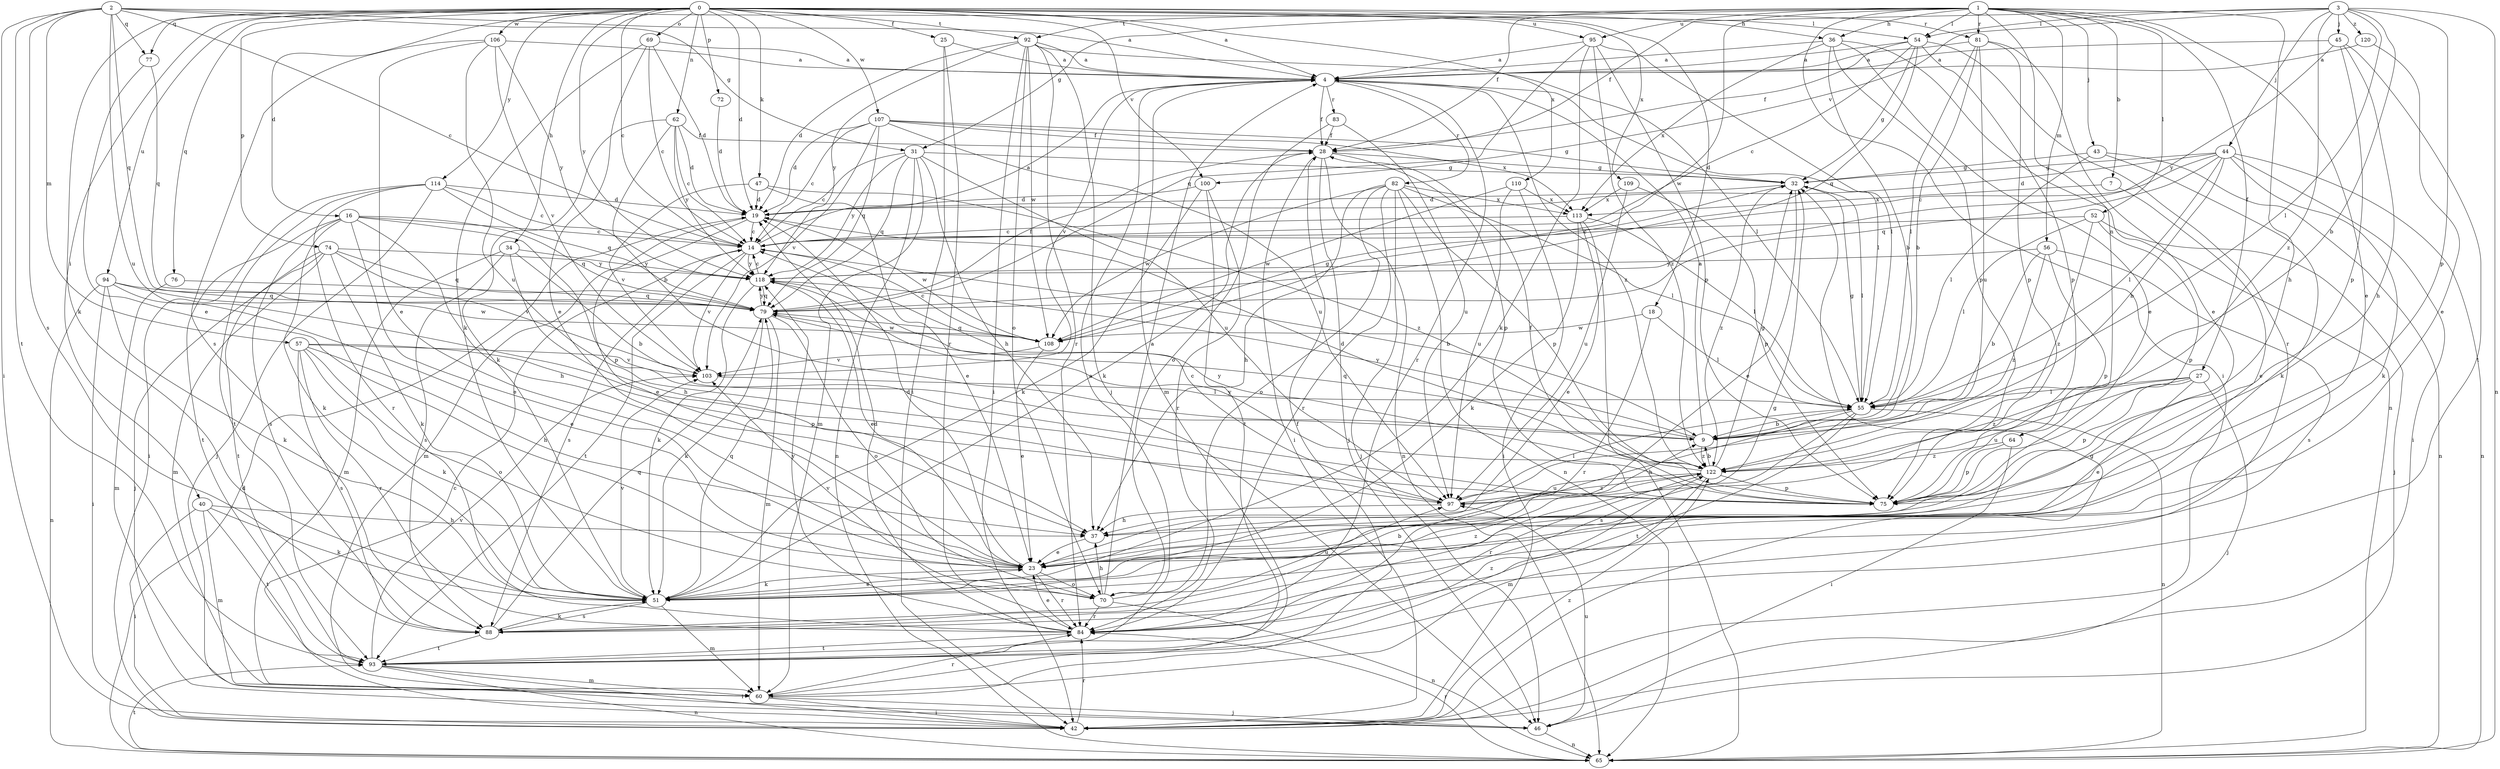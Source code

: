 strict digraph  {
0;
1;
2;
3;
4;
7;
9;
14;
16;
18;
19;
23;
25;
27;
28;
31;
32;
34;
36;
37;
40;
42;
43;
44;
45;
46;
47;
51;
52;
54;
55;
56;
57;
60;
62;
64;
65;
69;
70;
72;
74;
75;
76;
77;
79;
81;
82;
83;
84;
88;
92;
93;
94;
95;
97;
100;
103;
106;
107;
108;
109;
110;
113;
114;
118;
120;
122;
0 -> 4  [label=a];
0 -> 14  [label=c];
0 -> 16  [label=d];
0 -> 18  [label=d];
0 -> 19  [label=d];
0 -> 25  [label=f];
0 -> 34  [label=h];
0 -> 36  [label=h];
0 -> 40  [label=i];
0 -> 47  [label=k];
0 -> 51  [label=k];
0 -> 62  [label=n];
0 -> 69  [label=o];
0 -> 72  [label=p];
0 -> 74  [label=p];
0 -> 76  [label=q];
0 -> 77  [label=q];
0 -> 81  [label=r];
0 -> 92  [label=t];
0 -> 94  [label=u];
0 -> 95  [label=u];
0 -> 100  [label=v];
0 -> 106  [label=w];
0 -> 107  [label=w];
0 -> 109  [label=x];
0 -> 110  [label=x];
0 -> 114  [label=y];
0 -> 118  [label=y];
1 -> 7  [label=b];
1 -> 23  [label=e];
1 -> 27  [label=f];
1 -> 28  [label=f];
1 -> 31  [label=g];
1 -> 36  [label=h];
1 -> 37  [label=h];
1 -> 42  [label=i];
1 -> 43  [label=j];
1 -> 52  [label=l];
1 -> 54  [label=l];
1 -> 56  [label=m];
1 -> 64  [label=n];
1 -> 81  [label=r];
1 -> 92  [label=t];
1 -> 95  [label=u];
1 -> 108  [label=w];
2 -> 4  [label=a];
2 -> 14  [label=c];
2 -> 31  [label=g];
2 -> 42  [label=i];
2 -> 54  [label=l];
2 -> 57  [label=m];
2 -> 77  [label=q];
2 -> 79  [label=q];
2 -> 88  [label=s];
2 -> 93  [label=t];
2 -> 97  [label=u];
3 -> 9  [label=b];
3 -> 28  [label=f];
3 -> 44  [label=j];
3 -> 45  [label=j];
3 -> 54  [label=l];
3 -> 55  [label=l];
3 -> 65  [label=n];
3 -> 75  [label=p];
3 -> 100  [label=v];
3 -> 120  [label=z];
3 -> 122  [label=z];
4 -> 28  [label=f];
4 -> 55  [label=l];
4 -> 60  [label=m];
4 -> 82  [label=r];
4 -> 83  [label=r];
4 -> 84  [label=r];
4 -> 103  [label=v];
4 -> 122  [label=z];
7 -> 23  [label=e];
7 -> 113  [label=x];
9 -> 4  [label=a];
9 -> 79  [label=q];
9 -> 118  [label=y];
9 -> 122  [label=z];
14 -> 4  [label=a];
14 -> 9  [label=b];
14 -> 88  [label=s];
14 -> 93  [label=t];
14 -> 103  [label=v];
14 -> 118  [label=y];
16 -> 14  [label=c];
16 -> 23  [label=e];
16 -> 37  [label=h];
16 -> 51  [label=k];
16 -> 75  [label=p];
16 -> 79  [label=q];
16 -> 88  [label=s];
16 -> 93  [label=t];
18 -> 55  [label=l];
18 -> 84  [label=r];
18 -> 108  [label=w];
19 -> 14  [label=c];
19 -> 23  [label=e];
19 -> 60  [label=m];
19 -> 108  [label=w];
23 -> 19  [label=d];
23 -> 51  [label=k];
23 -> 70  [label=o];
23 -> 84  [label=r];
25 -> 4  [label=a];
25 -> 42  [label=i];
25 -> 84  [label=r];
27 -> 23  [label=e];
27 -> 46  [label=j];
27 -> 55  [label=l];
27 -> 75  [label=p];
27 -> 97  [label=u];
27 -> 122  [label=z];
28 -> 32  [label=g];
28 -> 42  [label=i];
28 -> 46  [label=j];
28 -> 51  [label=k];
28 -> 65  [label=n];
28 -> 75  [label=p];
31 -> 14  [label=c];
31 -> 32  [label=g];
31 -> 37  [label=h];
31 -> 60  [label=m];
31 -> 65  [label=n];
31 -> 79  [label=q];
31 -> 97  [label=u];
31 -> 118  [label=y];
32 -> 19  [label=d];
32 -> 23  [label=e];
32 -> 55  [label=l];
32 -> 122  [label=z];
34 -> 9  [label=b];
34 -> 37  [label=h];
34 -> 60  [label=m];
34 -> 88  [label=s];
34 -> 118  [label=y];
36 -> 4  [label=a];
36 -> 9  [label=b];
36 -> 23  [label=e];
36 -> 65  [label=n];
36 -> 75  [label=p];
36 -> 113  [label=x];
37 -> 23  [label=e];
40 -> 37  [label=h];
40 -> 42  [label=i];
40 -> 51  [label=k];
40 -> 60  [label=m];
40 -> 93  [label=t];
42 -> 14  [label=c];
42 -> 32  [label=g];
42 -> 84  [label=r];
42 -> 122  [label=z];
43 -> 32  [label=g];
43 -> 51  [label=k];
43 -> 55  [label=l];
43 -> 65  [label=n];
44 -> 9  [label=b];
44 -> 14  [label=c];
44 -> 19  [label=d];
44 -> 32  [label=g];
44 -> 42  [label=i];
44 -> 51  [label=k];
44 -> 55  [label=l];
44 -> 65  [label=n];
44 -> 79  [label=q];
45 -> 4  [label=a];
45 -> 37  [label=h];
45 -> 75  [label=p];
45 -> 93  [label=t];
45 -> 118  [label=y];
46 -> 65  [label=n];
46 -> 97  [label=u];
47 -> 19  [label=d];
47 -> 23  [label=e];
47 -> 103  [label=v];
47 -> 122  [label=z];
51 -> 23  [label=e];
51 -> 60  [label=m];
51 -> 79  [label=q];
51 -> 88  [label=s];
51 -> 103  [label=v];
51 -> 122  [label=z];
52 -> 14  [label=c];
52 -> 46  [label=j];
52 -> 55  [label=l];
52 -> 75  [label=p];
52 -> 122  [label=z];
54 -> 4  [label=a];
54 -> 14  [label=c];
54 -> 28  [label=f];
54 -> 32  [label=g];
54 -> 75  [label=p];
54 -> 79  [label=q];
54 -> 84  [label=r];
55 -> 9  [label=b];
55 -> 32  [label=g];
55 -> 37  [label=h];
55 -> 65  [label=n];
55 -> 88  [label=s];
55 -> 93  [label=t];
56 -> 9  [label=b];
56 -> 75  [label=p];
56 -> 88  [label=s];
56 -> 118  [label=y];
56 -> 122  [label=z];
57 -> 37  [label=h];
57 -> 51  [label=k];
57 -> 70  [label=o];
57 -> 75  [label=p];
57 -> 84  [label=r];
57 -> 88  [label=s];
57 -> 103  [label=v];
60 -> 28  [label=f];
60 -> 42  [label=i];
60 -> 46  [label=j];
60 -> 84  [label=r];
62 -> 9  [label=b];
62 -> 14  [label=c];
62 -> 19  [label=d];
62 -> 28  [label=f];
62 -> 51  [label=k];
62 -> 118  [label=y];
64 -> 42  [label=i];
64 -> 75  [label=p];
64 -> 122  [label=z];
65 -> 19  [label=d];
65 -> 84  [label=r];
65 -> 93  [label=t];
69 -> 4  [label=a];
69 -> 14  [label=c];
69 -> 19  [label=d];
69 -> 23  [label=e];
69 -> 51  [label=k];
70 -> 4  [label=a];
70 -> 37  [label=h];
70 -> 65  [label=n];
70 -> 84  [label=r];
70 -> 97  [label=u];
70 -> 103  [label=v];
72 -> 19  [label=d];
74 -> 46  [label=j];
74 -> 51  [label=k];
74 -> 60  [label=m];
74 -> 79  [label=q];
74 -> 93  [label=t];
74 -> 103  [label=v];
74 -> 118  [label=y];
75 -> 28  [label=f];
75 -> 118  [label=y];
76 -> 60  [label=m];
76 -> 79  [label=q];
77 -> 23  [label=e];
77 -> 79  [label=q];
79 -> 28  [label=f];
79 -> 51  [label=k];
79 -> 60  [label=m];
79 -> 70  [label=o];
79 -> 108  [label=w];
79 -> 118  [label=y];
81 -> 4  [label=a];
81 -> 9  [label=b];
81 -> 23  [label=e];
81 -> 55  [label=l];
81 -> 75  [label=p];
81 -> 97  [label=u];
82 -> 37  [label=h];
82 -> 46  [label=j];
82 -> 55  [label=l];
82 -> 65  [label=n];
82 -> 70  [label=o];
82 -> 75  [label=p];
82 -> 84  [label=r];
82 -> 108  [label=w];
82 -> 113  [label=x];
83 -> 28  [label=f];
83 -> 70  [label=o];
83 -> 97  [label=u];
84 -> 19  [label=d];
84 -> 23  [label=e];
84 -> 93  [label=t];
84 -> 118  [label=y];
88 -> 9  [label=b];
88 -> 32  [label=g];
88 -> 51  [label=k];
88 -> 79  [label=q];
88 -> 93  [label=t];
92 -> 4  [label=a];
92 -> 19  [label=d];
92 -> 42  [label=i];
92 -> 46  [label=j];
92 -> 55  [label=l];
92 -> 70  [label=o];
92 -> 84  [label=r];
92 -> 108  [label=w];
92 -> 118  [label=y];
93 -> 4  [label=a];
93 -> 42  [label=i];
93 -> 60  [label=m];
93 -> 65  [label=n];
93 -> 103  [label=v];
93 -> 122  [label=z];
94 -> 23  [label=e];
94 -> 42  [label=i];
94 -> 51  [label=k];
94 -> 65  [label=n];
94 -> 79  [label=q];
94 -> 108  [label=w];
95 -> 4  [label=a];
95 -> 51  [label=k];
95 -> 55  [label=l];
95 -> 75  [label=p];
95 -> 79  [label=q];
95 -> 122  [label=z];
97 -> 14  [label=c];
97 -> 37  [label=h];
97 -> 55  [label=l];
97 -> 122  [label=z];
100 -> 19  [label=d];
100 -> 51  [label=k];
100 -> 84  [label=r];
100 -> 93  [label=t];
103 -> 55  [label=l];
106 -> 4  [label=a];
106 -> 23  [label=e];
106 -> 88  [label=s];
106 -> 97  [label=u];
106 -> 103  [label=v];
106 -> 118  [label=y];
107 -> 14  [label=c];
107 -> 19  [label=d];
107 -> 28  [label=f];
107 -> 32  [label=g];
107 -> 79  [label=q];
107 -> 97  [label=u];
107 -> 103  [label=v];
107 -> 113  [label=x];
108 -> 14  [label=c];
108 -> 23  [label=e];
108 -> 32  [label=g];
108 -> 79  [label=q];
108 -> 103  [label=v];
109 -> 75  [label=p];
109 -> 97  [label=u];
109 -> 113  [label=x];
110 -> 42  [label=i];
110 -> 97  [label=u];
110 -> 108  [label=w];
110 -> 113  [label=x];
113 -> 14  [label=c];
113 -> 23  [label=e];
113 -> 51  [label=k];
113 -> 55  [label=l];
113 -> 65  [label=n];
114 -> 14  [label=c];
114 -> 19  [label=d];
114 -> 42  [label=i];
114 -> 46  [label=j];
114 -> 79  [label=q];
114 -> 84  [label=r];
114 -> 93  [label=t];
118 -> 14  [label=c];
118 -> 23  [label=e];
118 -> 51  [label=k];
118 -> 79  [label=q];
120 -> 4  [label=a];
120 -> 23  [label=e];
122 -> 9  [label=b];
122 -> 19  [label=d];
122 -> 32  [label=g];
122 -> 60  [label=m];
122 -> 75  [label=p];
122 -> 84  [label=r];
122 -> 97  [label=u];
122 -> 118  [label=y];
}
